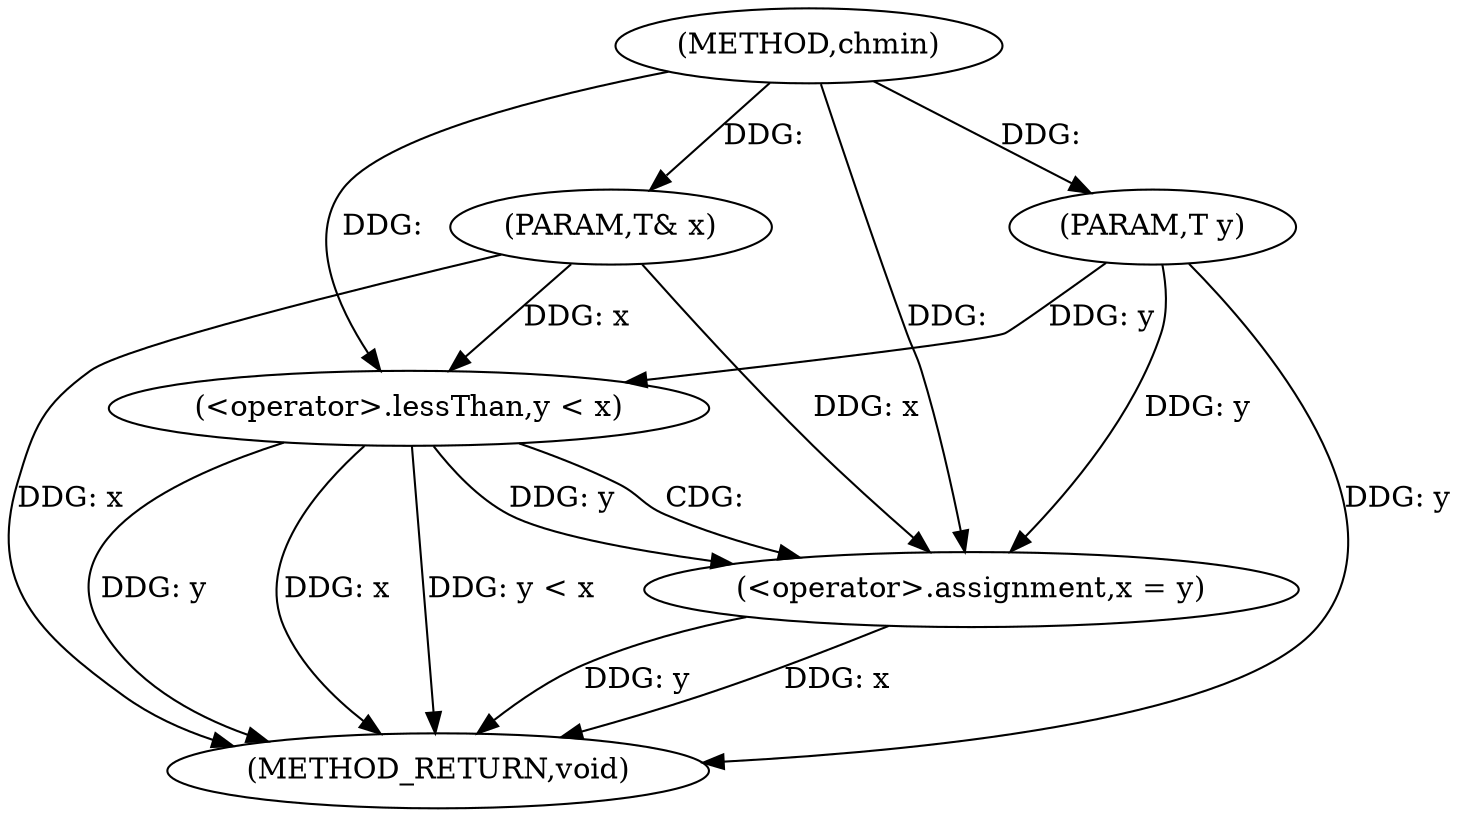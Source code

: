 digraph "chmin" {  
"1000434" [label = "(METHOD,chmin)" ]
"1000445" [label = "(METHOD_RETURN,void)" ]
"1000435" [label = "(PARAM,T& x)" ]
"1000436" [label = "(PARAM,T y)" ]
"1000439" [label = "(<operator>.lessThan,y < x)" ]
"1000442" [label = "(<operator>.assignment,x = y)" ]
  "1000435" -> "1000445"  [ label = "DDG: x"] 
  "1000436" -> "1000445"  [ label = "DDG: y"] 
  "1000439" -> "1000445"  [ label = "DDG: y"] 
  "1000439" -> "1000445"  [ label = "DDG: x"] 
  "1000439" -> "1000445"  [ label = "DDG: y < x"] 
  "1000442" -> "1000445"  [ label = "DDG: x"] 
  "1000442" -> "1000445"  [ label = "DDG: y"] 
  "1000434" -> "1000435"  [ label = "DDG: "] 
  "1000434" -> "1000436"  [ label = "DDG: "] 
  "1000439" -> "1000442"  [ label = "DDG: y"] 
  "1000436" -> "1000442"  [ label = "DDG: y"] 
  "1000434" -> "1000442"  [ label = "DDG: "] 
  "1000436" -> "1000439"  [ label = "DDG: y"] 
  "1000434" -> "1000439"  [ label = "DDG: "] 
  "1000435" -> "1000439"  [ label = "DDG: x"] 
  "1000435" -> "1000442"  [ label = "DDG: x"] 
  "1000439" -> "1000442"  [ label = "CDG: "] 
}
